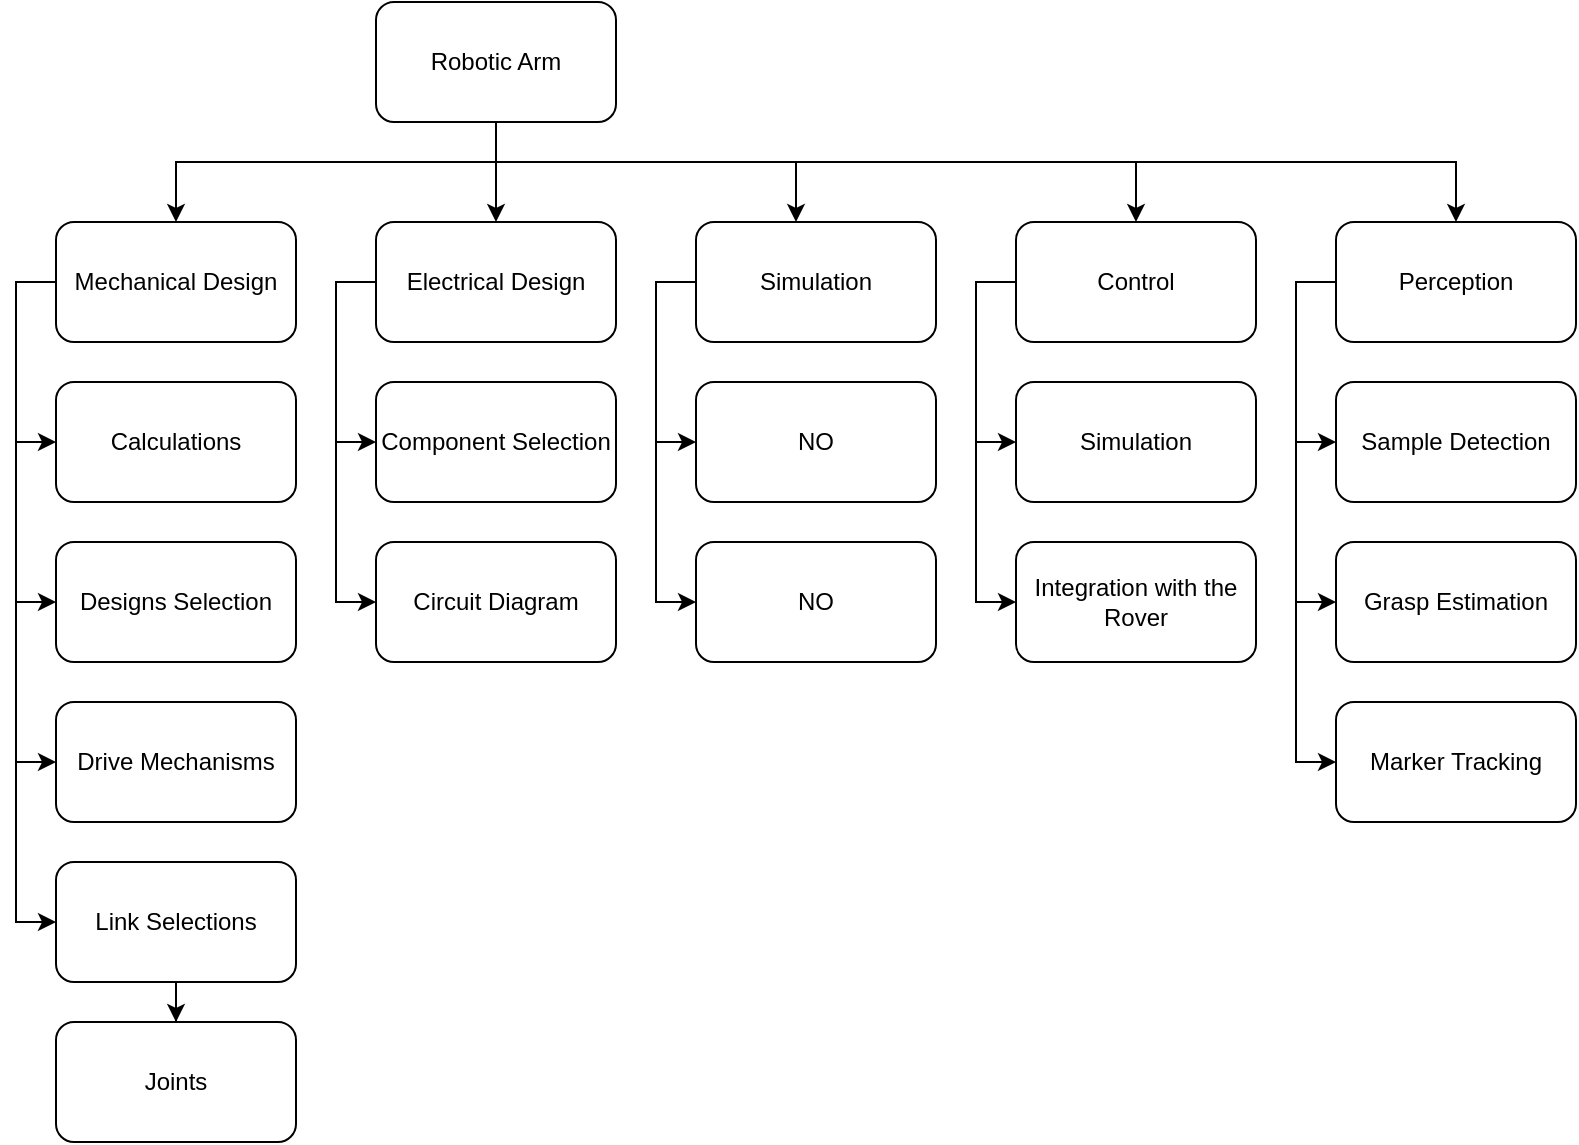 <mxfile version="26.2.6">
  <diagram name="Page-1" id="Hndro3NymSRengmS3F-2">
    <mxGraphModel dx="488" dy="719" grid="1" gridSize="10" guides="1" tooltips="1" connect="1" arrows="1" fold="1" page="1" pageScale="1" pageWidth="850" pageHeight="1100" math="0" shadow="0">
      <root>
        <mxCell id="0" />
        <mxCell id="1" parent="0" />
        <mxCell id="y6ZsIbJDHpcvQN1jzFES-3" value="" style="edgeStyle=orthogonalEdgeStyle;rounded=0;orthogonalLoop=1;jettySize=auto;html=1;" edge="1" parent="1" source="y6ZsIbJDHpcvQN1jzFES-1" target="y6ZsIbJDHpcvQN1jzFES-2">
          <mxGeometry relative="1" as="geometry">
            <Array as="points">
              <mxPoint x="440" y="80" />
              <mxPoint x="280" y="80" />
            </Array>
          </mxGeometry>
        </mxCell>
        <mxCell id="y6ZsIbJDHpcvQN1jzFES-5" value="" style="edgeStyle=orthogonalEdgeStyle;rounded=0;orthogonalLoop=1;jettySize=auto;html=1;" edge="1" parent="1" source="y6ZsIbJDHpcvQN1jzFES-1" target="y6ZsIbJDHpcvQN1jzFES-4">
          <mxGeometry relative="1" as="geometry">
            <Array as="points">
              <mxPoint x="440" y="80" />
              <mxPoint x="760" y="80" />
            </Array>
          </mxGeometry>
        </mxCell>
        <mxCell id="y6ZsIbJDHpcvQN1jzFES-7" value="" style="edgeStyle=orthogonalEdgeStyle;rounded=0;orthogonalLoop=1;jettySize=auto;html=1;" edge="1" parent="1" source="y6ZsIbJDHpcvQN1jzFES-1" target="y6ZsIbJDHpcvQN1jzFES-6">
          <mxGeometry relative="1" as="geometry">
            <Array as="points">
              <mxPoint x="440" y="80" />
              <mxPoint x="590" y="80" />
            </Array>
          </mxGeometry>
        </mxCell>
        <mxCell id="y6ZsIbJDHpcvQN1jzFES-9" value="" style="edgeStyle=orthogonalEdgeStyle;rounded=0;orthogonalLoop=1;jettySize=auto;html=1;" edge="1" parent="1" source="y6ZsIbJDHpcvQN1jzFES-1" target="y6ZsIbJDHpcvQN1jzFES-8">
          <mxGeometry relative="1" as="geometry" />
        </mxCell>
        <mxCell id="y6ZsIbJDHpcvQN1jzFES-11" value="" style="edgeStyle=orthogonalEdgeStyle;rounded=0;orthogonalLoop=1;jettySize=auto;html=1;" edge="1" parent="1" source="y6ZsIbJDHpcvQN1jzFES-1" target="y6ZsIbJDHpcvQN1jzFES-10">
          <mxGeometry relative="1" as="geometry">
            <Array as="points">
              <mxPoint x="440" y="80" />
              <mxPoint x="920" y="80" />
            </Array>
          </mxGeometry>
        </mxCell>
        <mxCell id="y6ZsIbJDHpcvQN1jzFES-1" value="Robotic Arm" style="rounded=1;whiteSpace=wrap;html=1;" vertex="1" parent="1">
          <mxGeometry x="380" width="120" height="60" as="geometry" />
        </mxCell>
        <mxCell id="y6ZsIbJDHpcvQN1jzFES-13" value="" style="edgeStyle=orthogonalEdgeStyle;rounded=0;orthogonalLoop=1;jettySize=auto;html=1;entryX=0;entryY=0.5;entryDx=0;entryDy=0;" edge="1" parent="1" source="y6ZsIbJDHpcvQN1jzFES-2" target="y6ZsIbJDHpcvQN1jzFES-15">
          <mxGeometry relative="1" as="geometry">
            <Array as="points">
              <mxPoint x="200" y="140" />
              <mxPoint x="200" y="300" />
            </Array>
          </mxGeometry>
        </mxCell>
        <mxCell id="y6ZsIbJDHpcvQN1jzFES-14" value="" style="edgeStyle=orthogonalEdgeStyle;rounded=0;orthogonalLoop=1;jettySize=auto;html=1;" edge="1" parent="1" source="y6ZsIbJDHpcvQN1jzFES-2" target="y6ZsIbJDHpcvQN1jzFES-12">
          <mxGeometry relative="1" as="geometry">
            <Array as="points">
              <mxPoint x="200" y="140" />
              <mxPoint x="200" y="220" />
            </Array>
          </mxGeometry>
        </mxCell>
        <mxCell id="y6ZsIbJDHpcvQN1jzFES-2" value="Mechanical Design" style="rounded=1;whiteSpace=wrap;html=1;" vertex="1" parent="1">
          <mxGeometry x="220" y="110" width="120" height="60" as="geometry" />
        </mxCell>
        <mxCell id="y6ZsIbJDHpcvQN1jzFES-32" value="" style="edgeStyle=orthogonalEdgeStyle;rounded=0;orthogonalLoop=1;jettySize=auto;html=1;exitX=0;exitY=0.5;exitDx=0;exitDy=0;" edge="1" parent="1" source="y6ZsIbJDHpcvQN1jzFES-4" target="y6ZsIbJDHpcvQN1jzFES-31">
          <mxGeometry relative="1" as="geometry">
            <Array as="points">
              <mxPoint x="680" y="140" />
              <mxPoint x="680" y="220" />
            </Array>
          </mxGeometry>
        </mxCell>
        <mxCell id="y6ZsIbJDHpcvQN1jzFES-34" value="" style="edgeStyle=orthogonalEdgeStyle;rounded=0;orthogonalLoop=1;jettySize=auto;html=1;exitX=0;exitY=0.5;exitDx=0;exitDy=0;entryX=0;entryY=0.5;entryDx=0;entryDy=0;" edge="1" parent="1" source="y6ZsIbJDHpcvQN1jzFES-4" target="y6ZsIbJDHpcvQN1jzFES-33">
          <mxGeometry relative="1" as="geometry" />
        </mxCell>
        <mxCell id="y6ZsIbJDHpcvQN1jzFES-4" value="Control" style="rounded=1;whiteSpace=wrap;html=1;" vertex="1" parent="1">
          <mxGeometry x="700" y="110" width="120" height="60" as="geometry" />
        </mxCell>
        <mxCell id="y6ZsIbJDHpcvQN1jzFES-28" value="" style="edgeStyle=orthogonalEdgeStyle;rounded=0;orthogonalLoop=1;jettySize=auto;html=1;" edge="1" parent="1" source="y6ZsIbJDHpcvQN1jzFES-6" target="y6ZsIbJDHpcvQN1jzFES-27">
          <mxGeometry relative="1" as="geometry">
            <Array as="points">
              <mxPoint x="520" y="140" />
              <mxPoint x="520" y="220" />
            </Array>
          </mxGeometry>
        </mxCell>
        <mxCell id="y6ZsIbJDHpcvQN1jzFES-30" value="" style="edgeStyle=orthogonalEdgeStyle;rounded=0;orthogonalLoop=1;jettySize=auto;html=1;exitX=0;exitY=0.5;exitDx=0;exitDy=0;entryX=0;entryY=0.5;entryDx=0;entryDy=0;" edge="1" parent="1" source="y6ZsIbJDHpcvQN1jzFES-6" target="y6ZsIbJDHpcvQN1jzFES-29">
          <mxGeometry relative="1" as="geometry">
            <mxPoint x="520" y="180" as="sourcePoint" />
          </mxGeometry>
        </mxCell>
        <mxCell id="y6ZsIbJDHpcvQN1jzFES-6" value="Simulation" style="rounded=1;whiteSpace=wrap;html=1;" vertex="1" parent="1">
          <mxGeometry x="540" y="110" width="120" height="60" as="geometry" />
        </mxCell>
        <mxCell id="y6ZsIbJDHpcvQN1jzFES-24" value="" style="edgeStyle=orthogonalEdgeStyle;rounded=0;orthogonalLoop=1;jettySize=auto;html=1;" edge="1" parent="1" source="y6ZsIbJDHpcvQN1jzFES-8" target="y6ZsIbJDHpcvQN1jzFES-23">
          <mxGeometry relative="1" as="geometry">
            <Array as="points">
              <mxPoint x="360" y="140" />
              <mxPoint x="360" y="220" />
            </Array>
          </mxGeometry>
        </mxCell>
        <mxCell id="y6ZsIbJDHpcvQN1jzFES-25" value="" style="edgeStyle=orthogonalEdgeStyle;rounded=0;orthogonalLoop=1;jettySize=auto;html=1;entryX=0;entryY=0.5;entryDx=0;entryDy=0;exitX=0;exitY=0.5;exitDx=0;exitDy=0;" edge="1" parent="1" source="y6ZsIbJDHpcvQN1jzFES-8" target="y6ZsIbJDHpcvQN1jzFES-26">
          <mxGeometry relative="1" as="geometry" />
        </mxCell>
        <mxCell id="y6ZsIbJDHpcvQN1jzFES-8" value="Electrical Design" style="rounded=1;whiteSpace=wrap;html=1;" vertex="1" parent="1">
          <mxGeometry x="380" y="110" width="120" height="60" as="geometry" />
        </mxCell>
        <mxCell id="y6ZsIbJDHpcvQN1jzFES-36" value="" style="edgeStyle=orthogonalEdgeStyle;rounded=0;orthogonalLoop=1;jettySize=auto;html=1;exitX=0;exitY=0.5;exitDx=0;exitDy=0;" edge="1" parent="1" source="y6ZsIbJDHpcvQN1jzFES-10" target="y6ZsIbJDHpcvQN1jzFES-35">
          <mxGeometry relative="1" as="geometry">
            <Array as="points">
              <mxPoint x="840" y="140" />
              <mxPoint x="840" y="220" />
            </Array>
          </mxGeometry>
        </mxCell>
        <mxCell id="y6ZsIbJDHpcvQN1jzFES-38" value="" style="edgeStyle=orthogonalEdgeStyle;rounded=0;orthogonalLoop=1;jettySize=auto;html=1;" edge="1" parent="1" source="y6ZsIbJDHpcvQN1jzFES-10" target="y6ZsIbJDHpcvQN1jzFES-37">
          <mxGeometry relative="1" as="geometry">
            <Array as="points">
              <mxPoint x="840" y="140" />
              <mxPoint x="840" y="300" />
            </Array>
          </mxGeometry>
        </mxCell>
        <mxCell id="y6ZsIbJDHpcvQN1jzFES-40" value="" style="edgeStyle=orthogonalEdgeStyle;rounded=0;orthogonalLoop=1;jettySize=auto;html=1;entryX=0;entryY=0.5;entryDx=0;entryDy=0;" edge="1" parent="1" source="y6ZsIbJDHpcvQN1jzFES-10" target="y6ZsIbJDHpcvQN1jzFES-39">
          <mxGeometry relative="1" as="geometry">
            <Array as="points">
              <mxPoint x="840" y="140" />
              <mxPoint x="840" y="380" />
            </Array>
          </mxGeometry>
        </mxCell>
        <mxCell id="y6ZsIbJDHpcvQN1jzFES-10" value="Perception" style="rounded=1;whiteSpace=wrap;html=1;" vertex="1" parent="1">
          <mxGeometry x="860" y="110" width="120" height="60" as="geometry" />
        </mxCell>
        <mxCell id="y6ZsIbJDHpcvQN1jzFES-12" value="Calculations" style="rounded=1;whiteSpace=wrap;html=1;" vertex="1" parent="1">
          <mxGeometry x="220" y="190" width="120" height="60" as="geometry" />
        </mxCell>
        <mxCell id="y6ZsIbJDHpcvQN1jzFES-18" value="" style="edgeStyle=orthogonalEdgeStyle;rounded=0;orthogonalLoop=1;jettySize=auto;html=1;exitX=0;exitY=0.5;exitDx=0;exitDy=0;entryX=0;entryY=0.5;entryDx=0;entryDy=0;" edge="1" parent="1" source="y6ZsIbJDHpcvQN1jzFES-2" target="y6ZsIbJDHpcvQN1jzFES-17">
          <mxGeometry relative="1" as="geometry" />
        </mxCell>
        <mxCell id="y6ZsIbJDHpcvQN1jzFES-15" value="Designs Selection" style="rounded=1;whiteSpace=wrap;html=1;" vertex="1" parent="1">
          <mxGeometry x="220" y="270" width="120" height="60" as="geometry" />
        </mxCell>
        <mxCell id="y6ZsIbJDHpcvQN1jzFES-17" value="Drive Mechanisms" style="rounded=1;whiteSpace=wrap;html=1;" vertex="1" parent="1">
          <mxGeometry x="220" y="350" width="120" height="60" as="geometry" />
        </mxCell>
        <mxCell id="y6ZsIbJDHpcvQN1jzFES-19" value="" style="edgeStyle=orthogonalEdgeStyle;rounded=0;orthogonalLoop=1;jettySize=auto;html=1;exitX=0;exitY=0.5;exitDx=0;exitDy=0;entryX=0;entryY=0.5;entryDx=0;entryDy=0;" edge="1" parent="1" target="y6ZsIbJDHpcvQN1jzFES-20" source="y6ZsIbJDHpcvQN1jzFES-2">
          <mxGeometry relative="1" as="geometry">
            <mxPoint x="220" y="210" as="sourcePoint" />
            <Array as="points">
              <mxPoint x="200" y="140" />
              <mxPoint x="200" y="460" />
            </Array>
          </mxGeometry>
        </mxCell>
        <mxCell id="y6ZsIbJDHpcvQN1jzFES-22" value="" style="edgeStyle=orthogonalEdgeStyle;rounded=0;orthogonalLoop=1;jettySize=auto;html=1;" edge="1" parent="1" source="y6ZsIbJDHpcvQN1jzFES-20" target="y6ZsIbJDHpcvQN1jzFES-21">
          <mxGeometry relative="1" as="geometry" />
        </mxCell>
        <mxCell id="y6ZsIbJDHpcvQN1jzFES-20" value="Link Selections" style="rounded=1;whiteSpace=wrap;html=1;" vertex="1" parent="1">
          <mxGeometry x="220" y="430" width="120" height="60" as="geometry" />
        </mxCell>
        <mxCell id="y6ZsIbJDHpcvQN1jzFES-21" value="Joints" style="rounded=1;whiteSpace=wrap;html=1;" vertex="1" parent="1">
          <mxGeometry x="220" y="510" width="120" height="60" as="geometry" />
        </mxCell>
        <mxCell id="y6ZsIbJDHpcvQN1jzFES-23" value="Component Selection" style="rounded=1;whiteSpace=wrap;html=1;" vertex="1" parent="1">
          <mxGeometry x="380" y="190" width="120" height="60" as="geometry" />
        </mxCell>
        <mxCell id="y6ZsIbJDHpcvQN1jzFES-26" value="Circuit Diagram" style="rounded=1;whiteSpace=wrap;html=1;" vertex="1" parent="1">
          <mxGeometry x="380" y="270" width="120" height="60" as="geometry" />
        </mxCell>
        <mxCell id="y6ZsIbJDHpcvQN1jzFES-27" value="NO" style="rounded=1;whiteSpace=wrap;html=1;" vertex="1" parent="1">
          <mxGeometry x="540" y="190" width="120" height="60" as="geometry" />
        </mxCell>
        <mxCell id="y6ZsIbJDHpcvQN1jzFES-29" value="NO" style="rounded=1;whiteSpace=wrap;html=1;" vertex="1" parent="1">
          <mxGeometry x="540" y="270" width="120" height="60" as="geometry" />
        </mxCell>
        <mxCell id="y6ZsIbJDHpcvQN1jzFES-31" value="Simulation" style="rounded=1;whiteSpace=wrap;html=1;" vertex="1" parent="1">
          <mxGeometry x="700" y="190" width="120" height="60" as="geometry" />
        </mxCell>
        <mxCell id="y6ZsIbJDHpcvQN1jzFES-33" value="Integration with the Rover" style="rounded=1;whiteSpace=wrap;html=1;" vertex="1" parent="1">
          <mxGeometry x="700" y="270" width="120" height="60" as="geometry" />
        </mxCell>
        <mxCell id="y6ZsIbJDHpcvQN1jzFES-35" value="Sample Detection" style="rounded=1;whiteSpace=wrap;html=1;" vertex="1" parent="1">
          <mxGeometry x="860" y="190" width="120" height="60" as="geometry" />
        </mxCell>
        <mxCell id="y6ZsIbJDHpcvQN1jzFES-37" value="Grasp Estimation" style="rounded=1;whiteSpace=wrap;html=1;" vertex="1" parent="1">
          <mxGeometry x="860" y="270" width="120" height="60" as="geometry" />
        </mxCell>
        <mxCell id="y6ZsIbJDHpcvQN1jzFES-39" value="Marker Tracking" style="rounded=1;whiteSpace=wrap;html=1;" vertex="1" parent="1">
          <mxGeometry x="860" y="350" width="120" height="60" as="geometry" />
        </mxCell>
      </root>
    </mxGraphModel>
  </diagram>
</mxfile>
